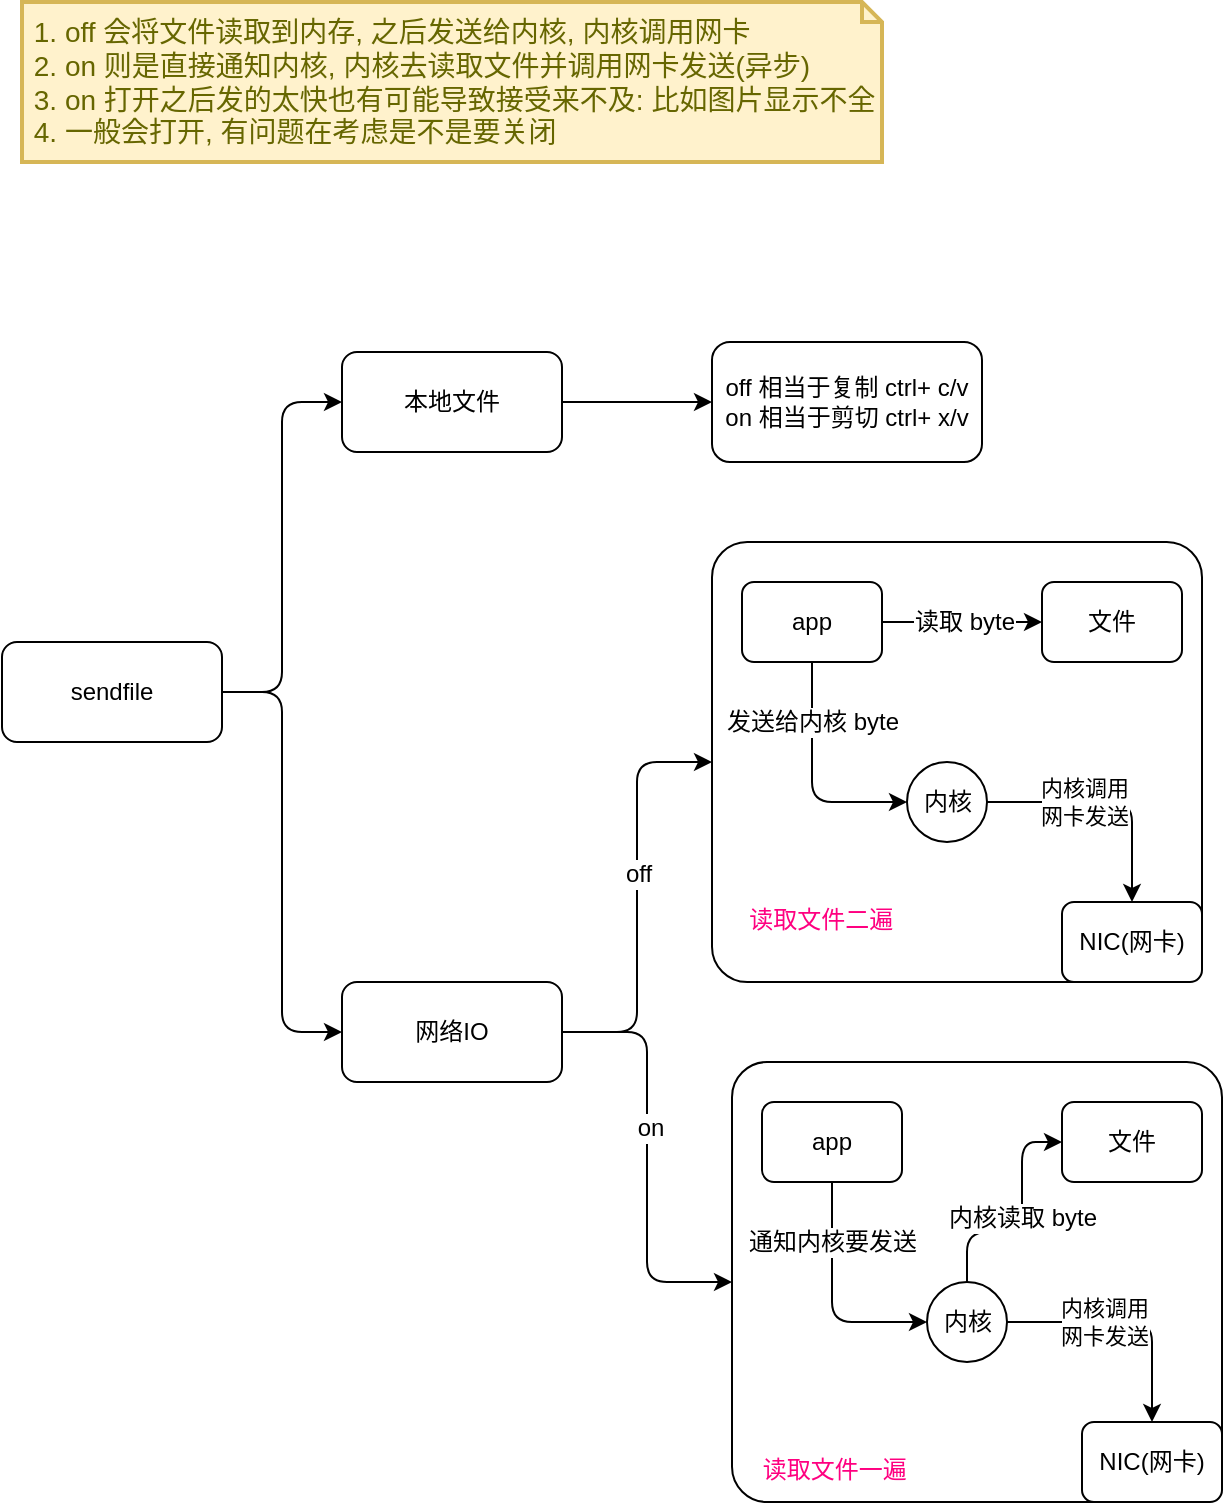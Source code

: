 <mxfile>
    <diagram id="59xHZCeCbQkXloJRUzkc" name="Page-1">
        <mxGraphModel dx="971" dy="-310" grid="1" gridSize="10" guides="1" tooltips="1" connect="1" arrows="1" fold="1" page="1" pageScale="1" pageWidth="850" pageHeight="1100" math="0" shadow="0">
            <root>
                <mxCell id="0"/>
                <mxCell id="1" parent="0"/>
                <mxCell id="2" value="" style="edgeStyle=orthogonalEdgeStyle;rounded=1;orthogonalLoop=1;jettySize=auto;html=1;entryX=0;entryY=0.5;entryDx=0;entryDy=0;entryPerimeter=0;" parent="1" source="4" target="6" edge="1">
                    <mxGeometry relative="1" as="geometry"/>
                </mxCell>
                <mxCell id="3" style="edgeStyle=orthogonalEdgeStyle;rounded=1;orthogonalLoop=1;jettySize=auto;html=1;entryX=0;entryY=0.5;entryDx=0;entryDy=0;" parent="1" source="4" target="11" edge="1">
                    <mxGeometry relative="1" as="geometry"/>
                </mxCell>
                <mxCell id="4" value="sendfile" style="rounded=1;whiteSpace=wrap;html=1;" parent="1" vertex="1">
                    <mxGeometry x="100" y="1480" width="110" height="50" as="geometry"/>
                </mxCell>
                <mxCell id="5" value="" style="edgeStyle=orthogonalEdgeStyle;rounded=1;orthogonalLoop=1;jettySize=auto;html=1;" parent="1" source="6" target="12" edge="1">
                    <mxGeometry relative="1" as="geometry"/>
                </mxCell>
                <mxCell id="6" value="本地文件" style="rounded=1;whiteSpace=wrap;html=1;" parent="1" vertex="1">
                    <mxGeometry x="270" y="1335" width="110" height="50" as="geometry"/>
                </mxCell>
                <mxCell id="7" value="" style="edgeStyle=orthogonalEdgeStyle;rounded=1;orthogonalLoop=1;jettySize=auto;html=1;" parent="1" source="11" target="13" edge="1">
                    <mxGeometry relative="1" as="geometry"/>
                </mxCell>
                <mxCell id="8" value="&lt;font style=&quot;font-size: 12px&quot;&gt;off&lt;/font&gt;" style="edgeLabel;html=1;align=center;verticalAlign=middle;resizable=0;points=[];" parent="7" vertex="1" connectable="0">
                    <mxGeometry x="0.126" y="1" relative="1" as="geometry">
                        <mxPoint x="1" y="1" as="offset"/>
                    </mxGeometry>
                </mxCell>
                <mxCell id="9" style="edgeStyle=orthogonalEdgeStyle;rounded=1;orthogonalLoop=1;jettySize=auto;html=1;" parent="1" source="11" target="24" edge="1">
                    <mxGeometry relative="1" as="geometry"/>
                </mxCell>
                <mxCell id="10" value="&lt;font style=&quot;font-size: 12px&quot;&gt;on&lt;/font&gt;" style="edgeLabel;html=1;align=center;verticalAlign=middle;resizable=0;points=[];" parent="9" vertex="1" connectable="0">
                    <mxGeometry x="-0.152" y="1" relative="1" as="geometry">
                        <mxPoint y="1" as="offset"/>
                    </mxGeometry>
                </mxCell>
                <mxCell id="11" value="网络IO" style="rounded=1;whiteSpace=wrap;html=1;" parent="1" vertex="1">
                    <mxGeometry x="270" y="1650" width="110" height="50" as="geometry"/>
                </mxCell>
                <mxCell id="12" value="off 相当于复制 ctrl+ c/v&lt;br&gt;on 相当于剪切 ctrl+ x/v" style="whiteSpace=wrap;html=1;rounded=1;" parent="1" vertex="1">
                    <mxGeometry x="455" y="1330" width="135" height="60" as="geometry"/>
                </mxCell>
                <mxCell id="13" value="&lt;font color=&quot;#ff0080&quot;&gt;&lt;br&gt;&lt;br&gt;&lt;br&gt;&lt;br&gt;&lt;br&gt;&lt;br&gt;&lt;br&gt;&lt;br&gt;&lt;br&gt;&lt;br&gt;&lt;br&gt;&amp;nbsp; &amp;nbsp; &amp;nbsp;读取文件二遍&amp;nbsp;&amp;nbsp;&lt;/font&gt;" style="whiteSpace=wrap;html=1;rounded=1;arcSize=8;align=left;" parent="1" vertex="1">
                    <mxGeometry x="455" y="1430" width="245" height="220" as="geometry"/>
                </mxCell>
                <mxCell id="14" value="文件" style="rounded=1;whiteSpace=wrap;html=1;" parent="1" vertex="1">
                    <mxGeometry x="620" y="1450" width="70" height="40" as="geometry"/>
                </mxCell>
                <mxCell id="15" value="" style="edgeStyle=orthogonalEdgeStyle;rounded=1;orthogonalLoop=1;jettySize=auto;html=1;" parent="1" source="19" target="14" edge="1">
                    <mxGeometry relative="1" as="geometry"/>
                </mxCell>
                <mxCell id="16" value="&lt;font style=&quot;font-size: 12px&quot;&gt;读取 byte&lt;/font&gt;" style="edgeLabel;html=1;align=center;verticalAlign=middle;resizable=0;points=[];" parent="15" vertex="1" connectable="0">
                    <mxGeometry x="-0.393" y="-3" relative="1" as="geometry">
                        <mxPoint x="16" y="-3" as="offset"/>
                    </mxGeometry>
                </mxCell>
                <mxCell id="17" style="edgeStyle=orthogonalEdgeStyle;rounded=1;orthogonalLoop=1;jettySize=auto;html=1;entryX=0;entryY=0.5;entryDx=0;entryDy=0;exitX=0.5;exitY=1;exitDx=0;exitDy=0;" parent="1" source="19" target="22" edge="1">
                    <mxGeometry relative="1" as="geometry"/>
                </mxCell>
                <mxCell id="18" value="&lt;font style=&quot;font-size: 12px&quot;&gt;发送给内核 byte&lt;/font&gt;" style="edgeLabel;html=1;align=center;verticalAlign=middle;resizable=0;points=[];" parent="17" vertex="1" connectable="0">
                    <mxGeometry x="-0.183" y="-1" relative="1" as="geometry">
                        <mxPoint x="1" y="-18" as="offset"/>
                    </mxGeometry>
                </mxCell>
                <mxCell id="19" value="app" style="rounded=1;whiteSpace=wrap;html=1;" parent="1" vertex="1">
                    <mxGeometry x="470" y="1450" width="70" height="40" as="geometry"/>
                </mxCell>
                <mxCell id="20" style="edgeStyle=orthogonalEdgeStyle;rounded=1;orthogonalLoop=1;jettySize=auto;html=1;" parent="1" source="22" target="23" edge="1">
                    <mxGeometry relative="1" as="geometry"/>
                </mxCell>
                <mxCell id="21" value="内核调用&lt;br&gt;网卡发送" style="edgeLabel;html=1;align=center;verticalAlign=middle;resizable=0;points=[];" parent="20" vertex="1" connectable="0">
                    <mxGeometry x="-0.225" relative="1" as="geometry">
                        <mxPoint x="1" as="offset"/>
                    </mxGeometry>
                </mxCell>
                <mxCell id="22" value="内核" style="ellipse;whiteSpace=wrap;html=1;aspect=fixed;" parent="1" vertex="1">
                    <mxGeometry x="552.5" y="1540" width="40" height="40" as="geometry"/>
                </mxCell>
                <mxCell id="23" value="NIC(网卡)" style="rounded=1;whiteSpace=wrap;html=1;" parent="1" vertex="1">
                    <mxGeometry x="630" y="1610" width="70" height="40" as="geometry"/>
                </mxCell>
                <mxCell id="24" value="&lt;font color=&quot;#ff0080&quot;&gt;&lt;br&gt;&lt;br&gt;&lt;br&gt;&lt;br&gt;&lt;br&gt;&lt;br&gt;&lt;br&gt;&lt;br&gt;&lt;br&gt;&lt;br&gt;&lt;br&gt;&lt;br&gt;&lt;br&gt;&amp;nbsp; &amp;nbsp; 读取文件一遍&lt;/font&gt;" style="whiteSpace=wrap;html=1;rounded=1;arcSize=8;align=left;" parent="1" vertex="1">
                    <mxGeometry x="465" y="1690" width="245" height="220" as="geometry"/>
                </mxCell>
                <mxCell id="25" value="文件" style="rounded=1;whiteSpace=wrap;html=1;" parent="1" vertex="1">
                    <mxGeometry x="630" y="1710" width="70" height="40" as="geometry"/>
                </mxCell>
                <mxCell id="26" style="edgeStyle=orthogonalEdgeStyle;rounded=1;orthogonalLoop=1;jettySize=auto;html=1;entryX=0;entryY=0.5;entryDx=0;entryDy=0;exitX=0.5;exitY=1;exitDx=0;exitDy=0;" parent="1" source="28" target="33" edge="1">
                    <mxGeometry relative="1" as="geometry"/>
                </mxCell>
                <mxCell id="27" value="&lt;font style=&quot;font-size: 12px&quot;&gt;通知内核要发送&lt;/font&gt;" style="edgeLabel;html=1;align=center;verticalAlign=middle;resizable=0;points=[];" parent="26" vertex="1" connectable="0">
                    <mxGeometry x="-0.183" y="-1" relative="1" as="geometry">
                        <mxPoint x="1" y="-18" as="offset"/>
                    </mxGeometry>
                </mxCell>
                <mxCell id="28" value="app" style="rounded=1;whiteSpace=wrap;html=1;" parent="1" vertex="1">
                    <mxGeometry x="480" y="1710" width="70" height="40" as="geometry"/>
                </mxCell>
                <mxCell id="29" style="edgeStyle=orthogonalEdgeStyle;rounded=1;orthogonalLoop=1;jettySize=auto;html=1;" parent="1" source="33" target="34" edge="1">
                    <mxGeometry relative="1" as="geometry"/>
                </mxCell>
                <mxCell id="30" value="内核调用&lt;br&gt;网卡发送" style="edgeLabel;html=1;align=center;verticalAlign=middle;resizable=0;points=[];" parent="29" vertex="1" connectable="0">
                    <mxGeometry x="-0.225" relative="1" as="geometry">
                        <mxPoint x="1" as="offset"/>
                    </mxGeometry>
                </mxCell>
                <mxCell id="31" style="edgeStyle=orthogonalEdgeStyle;rounded=1;orthogonalLoop=1;jettySize=auto;html=1;entryX=0;entryY=0.5;entryDx=0;entryDy=0;" parent="1" source="33" target="25" edge="1">
                    <mxGeometry relative="1" as="geometry">
                        <Array as="points">
                            <mxPoint x="583" y="1775"/>
                            <mxPoint x="610" y="1775"/>
                            <mxPoint x="610" y="1730"/>
                        </Array>
                    </mxGeometry>
                </mxCell>
                <mxCell id="32" value="&lt;font style=&quot;font-size: 12px&quot;&gt;内核读取 byte&lt;/font&gt;" style="edgeLabel;html=1;align=center;verticalAlign=middle;resizable=0;points=[];" parent="31" vertex="1" connectable="0">
                    <mxGeometry x="0.03" relative="1" as="geometry">
                        <mxPoint y="1" as="offset"/>
                    </mxGeometry>
                </mxCell>
                <mxCell id="33" value="内核" style="ellipse;whiteSpace=wrap;html=1;aspect=fixed;" parent="1" vertex="1">
                    <mxGeometry x="562.5" y="1800" width="40" height="40" as="geometry"/>
                </mxCell>
                <mxCell id="34" value="NIC(网卡)" style="rounded=1;whiteSpace=wrap;html=1;" parent="1" vertex="1">
                    <mxGeometry x="640" y="1870" width="70" height="40" as="geometry"/>
                </mxCell>
                <mxCell id="35" value="&amp;nbsp;1. off 会将文件读取到内存, 之后发送给内核, 内核调用网卡&lt;br&gt;&amp;nbsp;2. on 则是直接通知内核, 内核去读取文件并调用网卡发送(异步)&lt;br&gt;&amp;nbsp;3. on 打开之后发的太快也有可能导致接受来不及: 比如图片显示不全&lt;br&gt;&amp;nbsp;4. 一般会打开, 有问题在考虑是不是要关闭" style="shape=note;strokeWidth=2;fontSize=14;size=10;whiteSpace=wrap;html=1;fillColor=#fff2cc;strokeColor=#d6b656;fontColor=#666600;align=left;" vertex="1" parent="1">
                    <mxGeometry x="110" y="1160" width="430" height="80" as="geometry"/>
                </mxCell>
            </root>
        </mxGraphModel>
    </diagram>
</mxfile>

